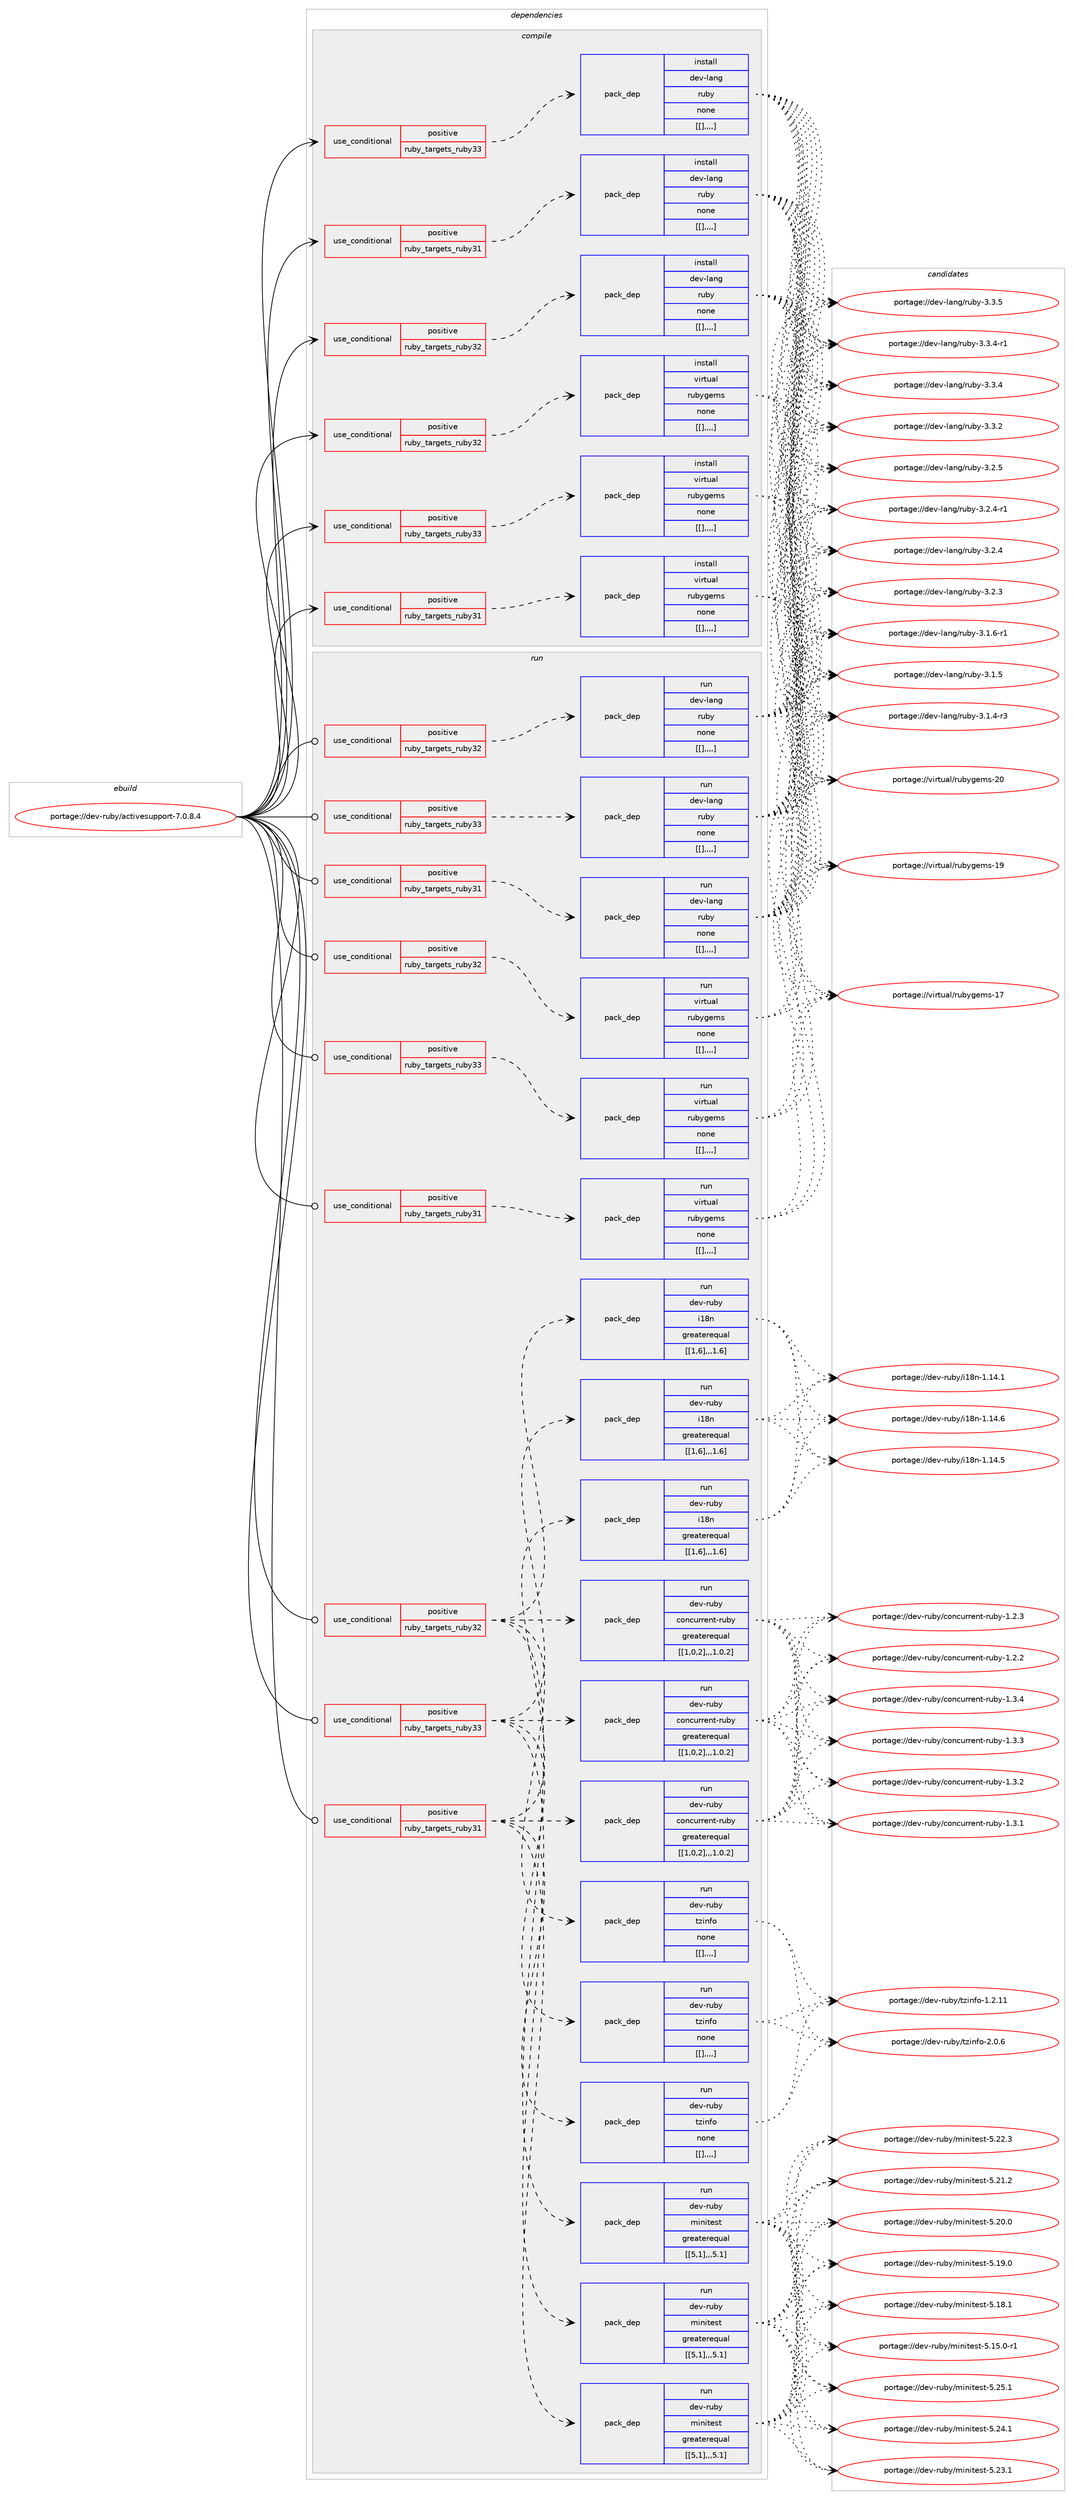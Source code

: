 digraph prolog {

# *************
# Graph options
# *************

newrank=true;
concentrate=true;
compound=true;
graph [rankdir=LR,fontname=Helvetica,fontsize=10,ranksep=1.5];#, ranksep=2.5, nodesep=0.2];
edge  [arrowhead=vee];
node  [fontname=Helvetica,fontsize=10];

# **********
# The ebuild
# **********

subgraph cluster_leftcol {
color=gray;
label=<<i>ebuild</i>>;
id [label="portage://dev-ruby/activesupport-7.0.8.4", color=red, width=4, href="../dev-ruby/activesupport-7.0.8.4.svg"];
}

# ****************
# The dependencies
# ****************

subgraph cluster_midcol {
color=gray;
label=<<i>dependencies</i>>;
subgraph cluster_compile {
fillcolor="#eeeeee";
style=filled;
label=<<i>compile</i>>;
subgraph cond47617 {
dependency184936 [label=<<TABLE BORDER="0" CELLBORDER="1" CELLSPACING="0" CELLPADDING="4"><TR><TD ROWSPAN="3" CELLPADDING="10">use_conditional</TD></TR><TR><TD>positive</TD></TR><TR><TD>ruby_targets_ruby31</TD></TR></TABLE>>, shape=none, color=red];
subgraph pack135950 {
dependency184937 [label=<<TABLE BORDER="0" CELLBORDER="1" CELLSPACING="0" CELLPADDING="4" WIDTH="220"><TR><TD ROWSPAN="6" CELLPADDING="30">pack_dep</TD></TR><TR><TD WIDTH="110">install</TD></TR><TR><TD>dev-lang</TD></TR><TR><TD>ruby</TD></TR><TR><TD>none</TD></TR><TR><TD>[[],,,,]</TD></TR></TABLE>>, shape=none, color=blue];
}
dependency184936:e -> dependency184937:w [weight=20,style="dashed",arrowhead="vee"];
}
id:e -> dependency184936:w [weight=20,style="solid",arrowhead="vee"];
subgraph cond47642 {
dependency184977 [label=<<TABLE BORDER="0" CELLBORDER="1" CELLSPACING="0" CELLPADDING="4"><TR><TD ROWSPAN="3" CELLPADDING="10">use_conditional</TD></TR><TR><TD>positive</TD></TR><TR><TD>ruby_targets_ruby31</TD></TR></TABLE>>, shape=none, color=red];
subgraph pack135992 {
dependency185016 [label=<<TABLE BORDER="0" CELLBORDER="1" CELLSPACING="0" CELLPADDING="4" WIDTH="220"><TR><TD ROWSPAN="6" CELLPADDING="30">pack_dep</TD></TR><TR><TD WIDTH="110">install</TD></TR><TR><TD>virtual</TD></TR><TR><TD>rubygems</TD></TR><TR><TD>none</TD></TR><TR><TD>[[],,,,]</TD></TR></TABLE>>, shape=none, color=blue];
}
dependency184977:e -> dependency185016:w [weight=20,style="dashed",arrowhead="vee"];
}
id:e -> dependency184977:w [weight=20,style="solid",arrowhead="vee"];
subgraph cond47683 {
dependency185068 [label=<<TABLE BORDER="0" CELLBORDER="1" CELLSPACING="0" CELLPADDING="4"><TR><TD ROWSPAN="3" CELLPADDING="10">use_conditional</TD></TR><TR><TD>positive</TD></TR><TR><TD>ruby_targets_ruby32</TD></TR></TABLE>>, shape=none, color=red];
subgraph pack136030 {
dependency185130 [label=<<TABLE BORDER="0" CELLBORDER="1" CELLSPACING="0" CELLPADDING="4" WIDTH="220"><TR><TD ROWSPAN="6" CELLPADDING="30">pack_dep</TD></TR><TR><TD WIDTH="110">install</TD></TR><TR><TD>dev-lang</TD></TR><TR><TD>ruby</TD></TR><TR><TD>none</TD></TR><TR><TD>[[],,,,]</TD></TR></TABLE>>, shape=none, color=blue];
}
dependency185068:e -> dependency185130:w [weight=20,style="dashed",arrowhead="vee"];
}
id:e -> dependency185068:w [weight=20,style="solid",arrowhead="vee"];
subgraph cond47728 {
dependency185175 [label=<<TABLE BORDER="0" CELLBORDER="1" CELLSPACING="0" CELLPADDING="4"><TR><TD ROWSPAN="3" CELLPADDING="10">use_conditional</TD></TR><TR><TD>positive</TD></TR><TR><TD>ruby_targets_ruby32</TD></TR></TABLE>>, shape=none, color=red];
subgraph pack136089 {
dependency185178 [label=<<TABLE BORDER="0" CELLBORDER="1" CELLSPACING="0" CELLPADDING="4" WIDTH="220"><TR><TD ROWSPAN="6" CELLPADDING="30">pack_dep</TD></TR><TR><TD WIDTH="110">install</TD></TR><TR><TD>virtual</TD></TR><TR><TD>rubygems</TD></TR><TR><TD>none</TD></TR><TR><TD>[[],,,,]</TD></TR></TABLE>>, shape=none, color=blue];
}
dependency185175:e -> dependency185178:w [weight=20,style="dashed",arrowhead="vee"];
}
id:e -> dependency185175:w [weight=20,style="solid",arrowhead="vee"];
subgraph cond47744 {
dependency185215 [label=<<TABLE BORDER="0" CELLBORDER="1" CELLSPACING="0" CELLPADDING="4"><TR><TD ROWSPAN="3" CELLPADDING="10">use_conditional</TD></TR><TR><TD>positive</TD></TR><TR><TD>ruby_targets_ruby33</TD></TR></TABLE>>, shape=none, color=red];
subgraph pack136126 {
dependency185257 [label=<<TABLE BORDER="0" CELLBORDER="1" CELLSPACING="0" CELLPADDING="4" WIDTH="220"><TR><TD ROWSPAN="6" CELLPADDING="30">pack_dep</TD></TR><TR><TD WIDTH="110">install</TD></TR><TR><TD>dev-lang</TD></TR><TR><TD>ruby</TD></TR><TR><TD>none</TD></TR><TR><TD>[[],,,,]</TD></TR></TABLE>>, shape=none, color=blue];
}
dependency185215:e -> dependency185257:w [weight=20,style="dashed",arrowhead="vee"];
}
id:e -> dependency185215:w [weight=20,style="solid",arrowhead="vee"];
subgraph cond47762 {
dependency185278 [label=<<TABLE BORDER="0" CELLBORDER="1" CELLSPACING="0" CELLPADDING="4"><TR><TD ROWSPAN="3" CELLPADDING="10">use_conditional</TD></TR><TR><TD>positive</TD></TR><TR><TD>ruby_targets_ruby33</TD></TR></TABLE>>, shape=none, color=red];
subgraph pack136181 {
dependency185358 [label=<<TABLE BORDER="0" CELLBORDER="1" CELLSPACING="0" CELLPADDING="4" WIDTH="220"><TR><TD ROWSPAN="6" CELLPADDING="30">pack_dep</TD></TR><TR><TD WIDTH="110">install</TD></TR><TR><TD>virtual</TD></TR><TR><TD>rubygems</TD></TR><TR><TD>none</TD></TR><TR><TD>[[],,,,]</TD></TR></TABLE>>, shape=none, color=blue];
}
dependency185278:e -> dependency185358:w [weight=20,style="dashed",arrowhead="vee"];
}
id:e -> dependency185278:w [weight=20,style="solid",arrowhead="vee"];
}
subgraph cluster_compileandrun {
fillcolor="#eeeeee";
style=filled;
label=<<i>compile and run</i>>;
}
subgraph cluster_run {
fillcolor="#eeeeee";
style=filled;
label=<<i>run</i>>;
subgraph cond47804 {
dependency185429 [label=<<TABLE BORDER="0" CELLBORDER="1" CELLSPACING="0" CELLPADDING="4"><TR><TD ROWSPAN="3" CELLPADDING="10">use_conditional</TD></TR><TR><TD>positive</TD></TR><TR><TD>ruby_targets_ruby31</TD></TR></TABLE>>, shape=none, color=red];
subgraph pack136280 {
dependency185543 [label=<<TABLE BORDER="0" CELLBORDER="1" CELLSPACING="0" CELLPADDING="4" WIDTH="220"><TR><TD ROWSPAN="6" CELLPADDING="30">pack_dep</TD></TR><TR><TD WIDTH="110">run</TD></TR><TR><TD>dev-lang</TD></TR><TR><TD>ruby</TD></TR><TR><TD>none</TD></TR><TR><TD>[[],,,,]</TD></TR></TABLE>>, shape=none, color=blue];
}
dependency185429:e -> dependency185543:w [weight=20,style="dashed",arrowhead="vee"];
}
id:e -> dependency185429:w [weight=20,style="solid",arrowhead="odot"];
subgraph cond47884 {
dependency185658 [label=<<TABLE BORDER="0" CELLBORDER="1" CELLSPACING="0" CELLPADDING="4"><TR><TD ROWSPAN="3" CELLPADDING="10">use_conditional</TD></TR><TR><TD>positive</TD></TR><TR><TD>ruby_targets_ruby31</TD></TR></TABLE>>, shape=none, color=red];
subgraph pack136387 {
dependency185664 [label=<<TABLE BORDER="0" CELLBORDER="1" CELLSPACING="0" CELLPADDING="4" WIDTH="220"><TR><TD ROWSPAN="6" CELLPADDING="30">pack_dep</TD></TR><TR><TD WIDTH="110">run</TD></TR><TR><TD>dev-ruby</TD></TR><TR><TD>concurrent-ruby</TD></TR><TR><TD>greaterequal</TD></TR><TR><TD>[[1,0,2],,,1.0.2]</TD></TR></TABLE>>, shape=none, color=blue];
}
dependency185658:e -> dependency185664:w [weight=20,style="dashed",arrowhead="vee"];
subgraph pack136407 {
dependency185715 [label=<<TABLE BORDER="0" CELLBORDER="1" CELLSPACING="0" CELLPADDING="4" WIDTH="220"><TR><TD ROWSPAN="6" CELLPADDING="30">pack_dep</TD></TR><TR><TD WIDTH="110">run</TD></TR><TR><TD>dev-ruby</TD></TR><TR><TD>i18n</TD></TR><TR><TD>greaterequal</TD></TR><TR><TD>[[1,6],,,1.6]</TD></TR></TABLE>>, shape=none, color=blue];
}
dependency185658:e -> dependency185715:w [weight=20,style="dashed",arrowhead="vee"];
subgraph pack136423 {
dependency185764 [label=<<TABLE BORDER="0" CELLBORDER="1" CELLSPACING="0" CELLPADDING="4" WIDTH="220"><TR><TD ROWSPAN="6" CELLPADDING="30">pack_dep</TD></TR><TR><TD WIDTH="110">run</TD></TR><TR><TD>dev-ruby</TD></TR><TR><TD>tzinfo</TD></TR><TR><TD>none</TD></TR><TR><TD>[[],,,,]</TD></TR></TABLE>>, shape=none, color=blue];
}
dependency185658:e -> dependency185764:w [weight=20,style="dashed",arrowhead="vee"];
subgraph pack136482 {
dependency185853 [label=<<TABLE BORDER="0" CELLBORDER="1" CELLSPACING="0" CELLPADDING="4" WIDTH="220"><TR><TD ROWSPAN="6" CELLPADDING="30">pack_dep</TD></TR><TR><TD WIDTH="110">run</TD></TR><TR><TD>dev-ruby</TD></TR><TR><TD>minitest</TD></TR><TR><TD>greaterequal</TD></TR><TR><TD>[[5,1],,,5.1]</TD></TR></TABLE>>, shape=none, color=blue];
}
dependency185658:e -> dependency185853:w [weight=20,style="dashed",arrowhead="vee"];
}
id:e -> dependency185658:w [weight=20,style="solid",arrowhead="odot"];
subgraph cond47986 {
dependency186012 [label=<<TABLE BORDER="0" CELLBORDER="1" CELLSPACING="0" CELLPADDING="4"><TR><TD ROWSPAN="3" CELLPADDING="10">use_conditional</TD></TR><TR><TD>positive</TD></TR><TR><TD>ruby_targets_ruby31</TD></TR></TABLE>>, shape=none, color=red];
subgraph pack136614 {
dependency186035 [label=<<TABLE BORDER="0" CELLBORDER="1" CELLSPACING="0" CELLPADDING="4" WIDTH="220"><TR><TD ROWSPAN="6" CELLPADDING="30">pack_dep</TD></TR><TR><TD WIDTH="110">run</TD></TR><TR><TD>virtual</TD></TR><TR><TD>rubygems</TD></TR><TR><TD>none</TD></TR><TR><TD>[[],,,,]</TD></TR></TABLE>>, shape=none, color=blue];
}
dependency186012:e -> dependency186035:w [weight=20,style="dashed",arrowhead="vee"];
}
id:e -> dependency186012:w [weight=20,style="solid",arrowhead="odot"];
subgraph cond48048 {
dependency186058 [label=<<TABLE BORDER="0" CELLBORDER="1" CELLSPACING="0" CELLPADDING="4"><TR><TD ROWSPAN="3" CELLPADDING="10">use_conditional</TD></TR><TR><TD>positive</TD></TR><TR><TD>ruby_targets_ruby32</TD></TR></TABLE>>, shape=none, color=red];
subgraph pack136640 {
dependency186098 [label=<<TABLE BORDER="0" CELLBORDER="1" CELLSPACING="0" CELLPADDING="4" WIDTH="220"><TR><TD ROWSPAN="6" CELLPADDING="30">pack_dep</TD></TR><TR><TD WIDTH="110">run</TD></TR><TR><TD>dev-lang</TD></TR><TR><TD>ruby</TD></TR><TR><TD>none</TD></TR><TR><TD>[[],,,,]</TD></TR></TABLE>>, shape=none, color=blue];
}
dependency186058:e -> dependency186098:w [weight=20,style="dashed",arrowhead="vee"];
}
id:e -> dependency186058:w [weight=20,style="solid",arrowhead="odot"];
subgraph cond48079 {
dependency186121 [label=<<TABLE BORDER="0" CELLBORDER="1" CELLSPACING="0" CELLPADDING="4"><TR><TD ROWSPAN="3" CELLPADDING="10">use_conditional</TD></TR><TR><TD>positive</TD></TR><TR><TD>ruby_targets_ruby32</TD></TR></TABLE>>, shape=none, color=red];
subgraph pack136681 {
dependency186126 [label=<<TABLE BORDER="0" CELLBORDER="1" CELLSPACING="0" CELLPADDING="4" WIDTH="220"><TR><TD ROWSPAN="6" CELLPADDING="30">pack_dep</TD></TR><TR><TD WIDTH="110">run</TD></TR><TR><TD>dev-ruby</TD></TR><TR><TD>concurrent-ruby</TD></TR><TR><TD>greaterequal</TD></TR><TR><TD>[[1,0,2],,,1.0.2]</TD></TR></TABLE>>, shape=none, color=blue];
}
dependency186121:e -> dependency186126:w [weight=20,style="dashed",arrowhead="vee"];
subgraph pack136685 {
dependency186151 [label=<<TABLE BORDER="0" CELLBORDER="1" CELLSPACING="0" CELLPADDING="4" WIDTH="220"><TR><TD ROWSPAN="6" CELLPADDING="30">pack_dep</TD></TR><TR><TD WIDTH="110">run</TD></TR><TR><TD>dev-ruby</TD></TR><TR><TD>i18n</TD></TR><TR><TD>greaterequal</TD></TR><TR><TD>[[1,6],,,1.6]</TD></TR></TABLE>>, shape=none, color=blue];
}
dependency186121:e -> dependency186151:w [weight=20,style="dashed",arrowhead="vee"];
subgraph pack136718 {
dependency186210 [label=<<TABLE BORDER="0" CELLBORDER="1" CELLSPACING="0" CELLPADDING="4" WIDTH="220"><TR><TD ROWSPAN="6" CELLPADDING="30">pack_dep</TD></TR><TR><TD WIDTH="110">run</TD></TR><TR><TD>dev-ruby</TD></TR><TR><TD>tzinfo</TD></TR><TR><TD>none</TD></TR><TR><TD>[[],,,,]</TD></TR></TABLE>>, shape=none, color=blue];
}
dependency186121:e -> dependency186210:w [weight=20,style="dashed",arrowhead="vee"];
subgraph pack136755 {
dependency186247 [label=<<TABLE BORDER="0" CELLBORDER="1" CELLSPACING="0" CELLPADDING="4" WIDTH="220"><TR><TD ROWSPAN="6" CELLPADDING="30">pack_dep</TD></TR><TR><TD WIDTH="110">run</TD></TR><TR><TD>dev-ruby</TD></TR><TR><TD>minitest</TD></TR><TR><TD>greaterequal</TD></TR><TR><TD>[[5,1],,,5.1]</TD></TR></TABLE>>, shape=none, color=blue];
}
dependency186121:e -> dependency186247:w [weight=20,style="dashed",arrowhead="vee"];
}
id:e -> dependency186121:w [weight=20,style="solid",arrowhead="odot"];
subgraph cond48134 {
dependency186324 [label=<<TABLE BORDER="0" CELLBORDER="1" CELLSPACING="0" CELLPADDING="4"><TR><TD ROWSPAN="3" CELLPADDING="10">use_conditional</TD></TR><TR><TD>positive</TD></TR><TR><TD>ruby_targets_ruby32</TD></TR></TABLE>>, shape=none, color=red];
subgraph pack136800 {
dependency186390 [label=<<TABLE BORDER="0" CELLBORDER="1" CELLSPACING="0" CELLPADDING="4" WIDTH="220"><TR><TD ROWSPAN="6" CELLPADDING="30">pack_dep</TD></TR><TR><TD WIDTH="110">run</TD></TR><TR><TD>virtual</TD></TR><TR><TD>rubygems</TD></TR><TR><TD>none</TD></TR><TR><TD>[[],,,,]</TD></TR></TABLE>>, shape=none, color=blue];
}
dependency186324:e -> dependency186390:w [weight=20,style="dashed",arrowhead="vee"];
}
id:e -> dependency186324:w [weight=20,style="solid",arrowhead="odot"];
subgraph cond48199 {
dependency186440 [label=<<TABLE BORDER="0" CELLBORDER="1" CELLSPACING="0" CELLPADDING="4"><TR><TD ROWSPAN="3" CELLPADDING="10">use_conditional</TD></TR><TR><TD>positive</TD></TR><TR><TD>ruby_targets_ruby33</TD></TR></TABLE>>, shape=none, color=red];
subgraph pack136886 {
dependency186456 [label=<<TABLE BORDER="0" CELLBORDER="1" CELLSPACING="0" CELLPADDING="4" WIDTH="220"><TR><TD ROWSPAN="6" CELLPADDING="30">pack_dep</TD></TR><TR><TD WIDTH="110">run</TD></TR><TR><TD>dev-lang</TD></TR><TR><TD>ruby</TD></TR><TR><TD>none</TD></TR><TR><TD>[[],,,,]</TD></TR></TABLE>>, shape=none, color=blue];
}
dependency186440:e -> dependency186456:w [weight=20,style="dashed",arrowhead="vee"];
}
id:e -> dependency186440:w [weight=20,style="solid",arrowhead="odot"];
subgraph cond48211 {
dependency186475 [label=<<TABLE BORDER="0" CELLBORDER="1" CELLSPACING="0" CELLPADDING="4"><TR><TD ROWSPAN="3" CELLPADDING="10">use_conditional</TD></TR><TR><TD>positive</TD></TR><TR><TD>ruby_targets_ruby33</TD></TR></TABLE>>, shape=none, color=red];
subgraph pack136899 {
dependency186484 [label=<<TABLE BORDER="0" CELLBORDER="1" CELLSPACING="0" CELLPADDING="4" WIDTH="220"><TR><TD ROWSPAN="6" CELLPADDING="30">pack_dep</TD></TR><TR><TD WIDTH="110">run</TD></TR><TR><TD>dev-ruby</TD></TR><TR><TD>concurrent-ruby</TD></TR><TR><TD>greaterequal</TD></TR><TR><TD>[[1,0,2],,,1.0.2]</TD></TR></TABLE>>, shape=none, color=blue];
}
dependency186475:e -> dependency186484:w [weight=20,style="dashed",arrowhead="vee"];
subgraph pack136960 {
dependency186607 [label=<<TABLE BORDER="0" CELLBORDER="1" CELLSPACING="0" CELLPADDING="4" WIDTH="220"><TR><TD ROWSPAN="6" CELLPADDING="30">pack_dep</TD></TR><TR><TD WIDTH="110">run</TD></TR><TR><TD>dev-ruby</TD></TR><TR><TD>i18n</TD></TR><TR><TD>greaterequal</TD></TR><TR><TD>[[1,6],,,1.6]</TD></TR></TABLE>>, shape=none, color=blue];
}
dependency186475:e -> dependency186607:w [weight=20,style="dashed",arrowhead="vee"];
subgraph pack136970 {
dependency186637 [label=<<TABLE BORDER="0" CELLBORDER="1" CELLSPACING="0" CELLPADDING="4" WIDTH="220"><TR><TD ROWSPAN="6" CELLPADDING="30">pack_dep</TD></TR><TR><TD WIDTH="110">run</TD></TR><TR><TD>dev-ruby</TD></TR><TR><TD>tzinfo</TD></TR><TR><TD>none</TD></TR><TR><TD>[[],,,,]</TD></TR></TABLE>>, shape=none, color=blue];
}
dependency186475:e -> dependency186637:w [weight=20,style="dashed",arrowhead="vee"];
subgraph pack137000 {
dependency186682 [label=<<TABLE BORDER="0" CELLBORDER="1" CELLSPACING="0" CELLPADDING="4" WIDTH="220"><TR><TD ROWSPAN="6" CELLPADDING="30">pack_dep</TD></TR><TR><TD WIDTH="110">run</TD></TR><TR><TD>dev-ruby</TD></TR><TR><TD>minitest</TD></TR><TR><TD>greaterequal</TD></TR><TR><TD>[[5,1],,,5.1]</TD></TR></TABLE>>, shape=none, color=blue];
}
dependency186475:e -> dependency186682:w [weight=20,style="dashed",arrowhead="vee"];
}
id:e -> dependency186475:w [weight=20,style="solid",arrowhead="odot"];
subgraph cond48301 {
dependency186698 [label=<<TABLE BORDER="0" CELLBORDER="1" CELLSPACING="0" CELLPADDING="4"><TR><TD ROWSPAN="3" CELLPADDING="10">use_conditional</TD></TR><TR><TD>positive</TD></TR><TR><TD>ruby_targets_ruby33</TD></TR></TABLE>>, shape=none, color=red];
subgraph pack137028 {
dependency186709 [label=<<TABLE BORDER="0" CELLBORDER="1" CELLSPACING="0" CELLPADDING="4" WIDTH="220"><TR><TD ROWSPAN="6" CELLPADDING="30">pack_dep</TD></TR><TR><TD WIDTH="110">run</TD></TR><TR><TD>virtual</TD></TR><TR><TD>rubygems</TD></TR><TR><TD>none</TD></TR><TR><TD>[[],,,,]</TD></TR></TABLE>>, shape=none, color=blue];
}
dependency186698:e -> dependency186709:w [weight=20,style="dashed",arrowhead="vee"];
}
id:e -> dependency186698:w [weight=20,style="solid",arrowhead="odot"];
}
}

# **************
# The candidates
# **************

subgraph cluster_choices {
rank=same;
color=gray;
label=<<i>candidates</i>>;

subgraph choice136365 {
color=black;
nodesep=1;
choice10010111845108971101034711411798121455146514653 [label="portage://dev-lang/ruby-3.3.5", color=red, width=4,href="../dev-lang/ruby-3.3.5.svg"];
choice100101118451089711010347114117981214551465146524511449 [label="portage://dev-lang/ruby-3.3.4-r1", color=red, width=4,href="../dev-lang/ruby-3.3.4-r1.svg"];
choice10010111845108971101034711411798121455146514652 [label="portage://dev-lang/ruby-3.3.4", color=red, width=4,href="../dev-lang/ruby-3.3.4.svg"];
choice10010111845108971101034711411798121455146514650 [label="portage://dev-lang/ruby-3.3.2", color=red, width=4,href="../dev-lang/ruby-3.3.2.svg"];
choice10010111845108971101034711411798121455146504653 [label="portage://dev-lang/ruby-3.2.5", color=red, width=4,href="../dev-lang/ruby-3.2.5.svg"];
choice100101118451089711010347114117981214551465046524511449 [label="portage://dev-lang/ruby-3.2.4-r1", color=red, width=4,href="../dev-lang/ruby-3.2.4-r1.svg"];
choice10010111845108971101034711411798121455146504652 [label="portage://dev-lang/ruby-3.2.4", color=red, width=4,href="../dev-lang/ruby-3.2.4.svg"];
choice10010111845108971101034711411798121455146504651 [label="portage://dev-lang/ruby-3.2.3", color=red, width=4,href="../dev-lang/ruby-3.2.3.svg"];
choice100101118451089711010347114117981214551464946544511449 [label="portage://dev-lang/ruby-3.1.6-r1", color=red, width=4,href="../dev-lang/ruby-3.1.6-r1.svg"];
choice10010111845108971101034711411798121455146494653 [label="portage://dev-lang/ruby-3.1.5", color=red, width=4,href="../dev-lang/ruby-3.1.5.svg"];
choice100101118451089711010347114117981214551464946524511451 [label="portage://dev-lang/ruby-3.1.4-r3", color=red, width=4,href="../dev-lang/ruby-3.1.4-r3.svg"];
dependency184937:e -> choice10010111845108971101034711411798121455146514653:w [style=dotted,weight="100"];
dependency184937:e -> choice100101118451089711010347114117981214551465146524511449:w [style=dotted,weight="100"];
dependency184937:e -> choice10010111845108971101034711411798121455146514652:w [style=dotted,weight="100"];
dependency184937:e -> choice10010111845108971101034711411798121455146514650:w [style=dotted,weight="100"];
dependency184937:e -> choice10010111845108971101034711411798121455146504653:w [style=dotted,weight="100"];
dependency184937:e -> choice100101118451089711010347114117981214551465046524511449:w [style=dotted,weight="100"];
dependency184937:e -> choice10010111845108971101034711411798121455146504652:w [style=dotted,weight="100"];
dependency184937:e -> choice10010111845108971101034711411798121455146504651:w [style=dotted,weight="100"];
dependency184937:e -> choice100101118451089711010347114117981214551464946544511449:w [style=dotted,weight="100"];
dependency184937:e -> choice10010111845108971101034711411798121455146494653:w [style=dotted,weight="100"];
dependency184937:e -> choice100101118451089711010347114117981214551464946524511451:w [style=dotted,weight="100"];
}
subgraph choice136376 {
color=black;
nodesep=1;
choice118105114116117971084711411798121103101109115455048 [label="portage://virtual/rubygems-20", color=red, width=4,href="../virtual/rubygems-20.svg"];
choice118105114116117971084711411798121103101109115454957 [label="portage://virtual/rubygems-19", color=red, width=4,href="../virtual/rubygems-19.svg"];
choice118105114116117971084711411798121103101109115454955 [label="portage://virtual/rubygems-17", color=red, width=4,href="../virtual/rubygems-17.svg"];
dependency185016:e -> choice118105114116117971084711411798121103101109115455048:w [style=dotted,weight="100"];
dependency185016:e -> choice118105114116117971084711411798121103101109115454957:w [style=dotted,weight="100"];
dependency185016:e -> choice118105114116117971084711411798121103101109115454955:w [style=dotted,weight="100"];
}
subgraph choice136382 {
color=black;
nodesep=1;
choice10010111845108971101034711411798121455146514653 [label="portage://dev-lang/ruby-3.3.5", color=red, width=4,href="../dev-lang/ruby-3.3.5.svg"];
choice100101118451089711010347114117981214551465146524511449 [label="portage://dev-lang/ruby-3.3.4-r1", color=red, width=4,href="../dev-lang/ruby-3.3.4-r1.svg"];
choice10010111845108971101034711411798121455146514652 [label="portage://dev-lang/ruby-3.3.4", color=red, width=4,href="../dev-lang/ruby-3.3.4.svg"];
choice10010111845108971101034711411798121455146514650 [label="portage://dev-lang/ruby-3.3.2", color=red, width=4,href="../dev-lang/ruby-3.3.2.svg"];
choice10010111845108971101034711411798121455146504653 [label="portage://dev-lang/ruby-3.2.5", color=red, width=4,href="../dev-lang/ruby-3.2.5.svg"];
choice100101118451089711010347114117981214551465046524511449 [label="portage://dev-lang/ruby-3.2.4-r1", color=red, width=4,href="../dev-lang/ruby-3.2.4-r1.svg"];
choice10010111845108971101034711411798121455146504652 [label="portage://dev-lang/ruby-3.2.4", color=red, width=4,href="../dev-lang/ruby-3.2.4.svg"];
choice10010111845108971101034711411798121455146504651 [label="portage://dev-lang/ruby-3.2.3", color=red, width=4,href="../dev-lang/ruby-3.2.3.svg"];
choice100101118451089711010347114117981214551464946544511449 [label="portage://dev-lang/ruby-3.1.6-r1", color=red, width=4,href="../dev-lang/ruby-3.1.6-r1.svg"];
choice10010111845108971101034711411798121455146494653 [label="portage://dev-lang/ruby-3.1.5", color=red, width=4,href="../dev-lang/ruby-3.1.5.svg"];
choice100101118451089711010347114117981214551464946524511451 [label="portage://dev-lang/ruby-3.1.4-r3", color=red, width=4,href="../dev-lang/ruby-3.1.4-r3.svg"];
dependency185130:e -> choice10010111845108971101034711411798121455146514653:w [style=dotted,weight="100"];
dependency185130:e -> choice100101118451089711010347114117981214551465146524511449:w [style=dotted,weight="100"];
dependency185130:e -> choice10010111845108971101034711411798121455146514652:w [style=dotted,weight="100"];
dependency185130:e -> choice10010111845108971101034711411798121455146514650:w [style=dotted,weight="100"];
dependency185130:e -> choice10010111845108971101034711411798121455146504653:w [style=dotted,weight="100"];
dependency185130:e -> choice100101118451089711010347114117981214551465046524511449:w [style=dotted,weight="100"];
dependency185130:e -> choice10010111845108971101034711411798121455146504652:w [style=dotted,weight="100"];
dependency185130:e -> choice10010111845108971101034711411798121455146504651:w [style=dotted,weight="100"];
dependency185130:e -> choice100101118451089711010347114117981214551464946544511449:w [style=dotted,weight="100"];
dependency185130:e -> choice10010111845108971101034711411798121455146494653:w [style=dotted,weight="100"];
dependency185130:e -> choice100101118451089711010347114117981214551464946524511451:w [style=dotted,weight="100"];
}
subgraph choice136404 {
color=black;
nodesep=1;
choice118105114116117971084711411798121103101109115455048 [label="portage://virtual/rubygems-20", color=red, width=4,href="../virtual/rubygems-20.svg"];
choice118105114116117971084711411798121103101109115454957 [label="portage://virtual/rubygems-19", color=red, width=4,href="../virtual/rubygems-19.svg"];
choice118105114116117971084711411798121103101109115454955 [label="portage://virtual/rubygems-17", color=red, width=4,href="../virtual/rubygems-17.svg"];
dependency185178:e -> choice118105114116117971084711411798121103101109115455048:w [style=dotted,weight="100"];
dependency185178:e -> choice118105114116117971084711411798121103101109115454957:w [style=dotted,weight="100"];
dependency185178:e -> choice118105114116117971084711411798121103101109115454955:w [style=dotted,weight="100"];
}
subgraph choice136422 {
color=black;
nodesep=1;
choice10010111845108971101034711411798121455146514653 [label="portage://dev-lang/ruby-3.3.5", color=red, width=4,href="../dev-lang/ruby-3.3.5.svg"];
choice100101118451089711010347114117981214551465146524511449 [label="portage://dev-lang/ruby-3.3.4-r1", color=red, width=4,href="../dev-lang/ruby-3.3.4-r1.svg"];
choice10010111845108971101034711411798121455146514652 [label="portage://dev-lang/ruby-3.3.4", color=red, width=4,href="../dev-lang/ruby-3.3.4.svg"];
choice10010111845108971101034711411798121455146514650 [label="portage://dev-lang/ruby-3.3.2", color=red, width=4,href="../dev-lang/ruby-3.3.2.svg"];
choice10010111845108971101034711411798121455146504653 [label="portage://dev-lang/ruby-3.2.5", color=red, width=4,href="../dev-lang/ruby-3.2.5.svg"];
choice100101118451089711010347114117981214551465046524511449 [label="portage://dev-lang/ruby-3.2.4-r1", color=red, width=4,href="../dev-lang/ruby-3.2.4-r1.svg"];
choice10010111845108971101034711411798121455146504652 [label="portage://dev-lang/ruby-3.2.4", color=red, width=4,href="../dev-lang/ruby-3.2.4.svg"];
choice10010111845108971101034711411798121455146504651 [label="portage://dev-lang/ruby-3.2.3", color=red, width=4,href="../dev-lang/ruby-3.2.3.svg"];
choice100101118451089711010347114117981214551464946544511449 [label="portage://dev-lang/ruby-3.1.6-r1", color=red, width=4,href="../dev-lang/ruby-3.1.6-r1.svg"];
choice10010111845108971101034711411798121455146494653 [label="portage://dev-lang/ruby-3.1.5", color=red, width=4,href="../dev-lang/ruby-3.1.5.svg"];
choice100101118451089711010347114117981214551464946524511451 [label="portage://dev-lang/ruby-3.1.4-r3", color=red, width=4,href="../dev-lang/ruby-3.1.4-r3.svg"];
dependency185257:e -> choice10010111845108971101034711411798121455146514653:w [style=dotted,weight="100"];
dependency185257:e -> choice100101118451089711010347114117981214551465146524511449:w [style=dotted,weight="100"];
dependency185257:e -> choice10010111845108971101034711411798121455146514652:w [style=dotted,weight="100"];
dependency185257:e -> choice10010111845108971101034711411798121455146514650:w [style=dotted,weight="100"];
dependency185257:e -> choice10010111845108971101034711411798121455146504653:w [style=dotted,weight="100"];
dependency185257:e -> choice100101118451089711010347114117981214551465046524511449:w [style=dotted,weight="100"];
dependency185257:e -> choice10010111845108971101034711411798121455146504652:w [style=dotted,weight="100"];
dependency185257:e -> choice10010111845108971101034711411798121455146504651:w [style=dotted,weight="100"];
dependency185257:e -> choice100101118451089711010347114117981214551464946544511449:w [style=dotted,weight="100"];
dependency185257:e -> choice10010111845108971101034711411798121455146494653:w [style=dotted,weight="100"];
dependency185257:e -> choice100101118451089711010347114117981214551464946524511451:w [style=dotted,weight="100"];
}
subgraph choice136441 {
color=black;
nodesep=1;
choice118105114116117971084711411798121103101109115455048 [label="portage://virtual/rubygems-20", color=red, width=4,href="../virtual/rubygems-20.svg"];
choice118105114116117971084711411798121103101109115454957 [label="portage://virtual/rubygems-19", color=red, width=4,href="../virtual/rubygems-19.svg"];
choice118105114116117971084711411798121103101109115454955 [label="portage://virtual/rubygems-17", color=red, width=4,href="../virtual/rubygems-17.svg"];
dependency185358:e -> choice118105114116117971084711411798121103101109115455048:w [style=dotted,weight="100"];
dependency185358:e -> choice118105114116117971084711411798121103101109115454957:w [style=dotted,weight="100"];
dependency185358:e -> choice118105114116117971084711411798121103101109115454955:w [style=dotted,weight="100"];
}
subgraph choice136444 {
color=black;
nodesep=1;
choice10010111845108971101034711411798121455146514653 [label="portage://dev-lang/ruby-3.3.5", color=red, width=4,href="../dev-lang/ruby-3.3.5.svg"];
choice100101118451089711010347114117981214551465146524511449 [label="portage://dev-lang/ruby-3.3.4-r1", color=red, width=4,href="../dev-lang/ruby-3.3.4-r1.svg"];
choice10010111845108971101034711411798121455146514652 [label="portage://dev-lang/ruby-3.3.4", color=red, width=4,href="../dev-lang/ruby-3.3.4.svg"];
choice10010111845108971101034711411798121455146514650 [label="portage://dev-lang/ruby-3.3.2", color=red, width=4,href="../dev-lang/ruby-3.3.2.svg"];
choice10010111845108971101034711411798121455146504653 [label="portage://dev-lang/ruby-3.2.5", color=red, width=4,href="../dev-lang/ruby-3.2.5.svg"];
choice100101118451089711010347114117981214551465046524511449 [label="portage://dev-lang/ruby-3.2.4-r1", color=red, width=4,href="../dev-lang/ruby-3.2.4-r1.svg"];
choice10010111845108971101034711411798121455146504652 [label="portage://dev-lang/ruby-3.2.4", color=red, width=4,href="../dev-lang/ruby-3.2.4.svg"];
choice10010111845108971101034711411798121455146504651 [label="portage://dev-lang/ruby-3.2.3", color=red, width=4,href="../dev-lang/ruby-3.2.3.svg"];
choice100101118451089711010347114117981214551464946544511449 [label="portage://dev-lang/ruby-3.1.6-r1", color=red, width=4,href="../dev-lang/ruby-3.1.6-r1.svg"];
choice10010111845108971101034711411798121455146494653 [label="portage://dev-lang/ruby-3.1.5", color=red, width=4,href="../dev-lang/ruby-3.1.5.svg"];
choice100101118451089711010347114117981214551464946524511451 [label="portage://dev-lang/ruby-3.1.4-r3", color=red, width=4,href="../dev-lang/ruby-3.1.4-r3.svg"];
dependency185543:e -> choice10010111845108971101034711411798121455146514653:w [style=dotted,weight="100"];
dependency185543:e -> choice100101118451089711010347114117981214551465146524511449:w [style=dotted,weight="100"];
dependency185543:e -> choice10010111845108971101034711411798121455146514652:w [style=dotted,weight="100"];
dependency185543:e -> choice10010111845108971101034711411798121455146514650:w [style=dotted,weight="100"];
dependency185543:e -> choice10010111845108971101034711411798121455146504653:w [style=dotted,weight="100"];
dependency185543:e -> choice100101118451089711010347114117981214551465046524511449:w [style=dotted,weight="100"];
dependency185543:e -> choice10010111845108971101034711411798121455146504652:w [style=dotted,weight="100"];
dependency185543:e -> choice10010111845108971101034711411798121455146504651:w [style=dotted,weight="100"];
dependency185543:e -> choice100101118451089711010347114117981214551464946544511449:w [style=dotted,weight="100"];
dependency185543:e -> choice10010111845108971101034711411798121455146494653:w [style=dotted,weight="100"];
dependency185543:e -> choice100101118451089711010347114117981214551464946524511451:w [style=dotted,weight="100"];
}
subgraph choice136451 {
color=black;
nodesep=1;
choice10010111845114117981214799111110991171141141011101164511411798121454946514652 [label="portage://dev-ruby/concurrent-ruby-1.3.4", color=red, width=4,href="../dev-ruby/concurrent-ruby-1.3.4.svg"];
choice10010111845114117981214799111110991171141141011101164511411798121454946514651 [label="portage://dev-ruby/concurrent-ruby-1.3.3", color=red, width=4,href="../dev-ruby/concurrent-ruby-1.3.3.svg"];
choice10010111845114117981214799111110991171141141011101164511411798121454946514650 [label="portage://dev-ruby/concurrent-ruby-1.3.2", color=red, width=4,href="../dev-ruby/concurrent-ruby-1.3.2.svg"];
choice10010111845114117981214799111110991171141141011101164511411798121454946514649 [label="portage://dev-ruby/concurrent-ruby-1.3.1", color=red, width=4,href="../dev-ruby/concurrent-ruby-1.3.1.svg"];
choice10010111845114117981214799111110991171141141011101164511411798121454946504651 [label="portage://dev-ruby/concurrent-ruby-1.2.3", color=red, width=4,href="../dev-ruby/concurrent-ruby-1.2.3.svg"];
choice10010111845114117981214799111110991171141141011101164511411798121454946504650 [label="portage://dev-ruby/concurrent-ruby-1.2.2", color=red, width=4,href="../dev-ruby/concurrent-ruby-1.2.2.svg"];
dependency185664:e -> choice10010111845114117981214799111110991171141141011101164511411798121454946514652:w [style=dotted,weight="100"];
dependency185664:e -> choice10010111845114117981214799111110991171141141011101164511411798121454946514651:w [style=dotted,weight="100"];
dependency185664:e -> choice10010111845114117981214799111110991171141141011101164511411798121454946514650:w [style=dotted,weight="100"];
dependency185664:e -> choice10010111845114117981214799111110991171141141011101164511411798121454946514649:w [style=dotted,weight="100"];
dependency185664:e -> choice10010111845114117981214799111110991171141141011101164511411798121454946504651:w [style=dotted,weight="100"];
dependency185664:e -> choice10010111845114117981214799111110991171141141011101164511411798121454946504650:w [style=dotted,weight="100"];
}
subgraph choice136457 {
color=black;
nodesep=1;
choice100101118451141179812147105495611045494649524654 [label="portage://dev-ruby/i18n-1.14.6", color=red, width=4,href="../dev-ruby/i18n-1.14.6.svg"];
choice100101118451141179812147105495611045494649524653 [label="portage://dev-ruby/i18n-1.14.5", color=red, width=4,href="../dev-ruby/i18n-1.14.5.svg"];
choice100101118451141179812147105495611045494649524649 [label="portage://dev-ruby/i18n-1.14.1", color=red, width=4,href="../dev-ruby/i18n-1.14.1.svg"];
dependency185715:e -> choice100101118451141179812147105495611045494649524654:w [style=dotted,weight="100"];
dependency185715:e -> choice100101118451141179812147105495611045494649524653:w [style=dotted,weight="100"];
dependency185715:e -> choice100101118451141179812147105495611045494649524649:w [style=dotted,weight="100"];
}
subgraph choice136501 {
color=black;
nodesep=1;
choice100101118451141179812147116122105110102111455046484654 [label="portage://dev-ruby/tzinfo-2.0.6", color=red, width=4,href="../dev-ruby/tzinfo-2.0.6.svg"];
choice10010111845114117981214711612210511010211145494650464949 [label="portage://dev-ruby/tzinfo-1.2.11", color=red, width=4,href="../dev-ruby/tzinfo-1.2.11.svg"];
dependency185764:e -> choice100101118451141179812147116122105110102111455046484654:w [style=dotted,weight="100"];
dependency185764:e -> choice10010111845114117981214711612210511010211145494650464949:w [style=dotted,weight="100"];
}
subgraph choice136503 {
color=black;
nodesep=1;
choice10010111845114117981214710910511010511610111511645534650534649 [label="portage://dev-ruby/minitest-5.25.1", color=red, width=4,href="../dev-ruby/minitest-5.25.1.svg"];
choice10010111845114117981214710910511010511610111511645534650524649 [label="portage://dev-ruby/minitest-5.24.1", color=red, width=4,href="../dev-ruby/minitest-5.24.1.svg"];
choice10010111845114117981214710910511010511610111511645534650514649 [label="portage://dev-ruby/minitest-5.23.1", color=red, width=4,href="../dev-ruby/minitest-5.23.1.svg"];
choice10010111845114117981214710910511010511610111511645534650504651 [label="portage://dev-ruby/minitest-5.22.3", color=red, width=4,href="../dev-ruby/minitest-5.22.3.svg"];
choice10010111845114117981214710910511010511610111511645534650494650 [label="portage://dev-ruby/minitest-5.21.2", color=red, width=4,href="../dev-ruby/minitest-5.21.2.svg"];
choice10010111845114117981214710910511010511610111511645534650484648 [label="portage://dev-ruby/minitest-5.20.0", color=red, width=4,href="../dev-ruby/minitest-5.20.0.svg"];
choice10010111845114117981214710910511010511610111511645534649574648 [label="portage://dev-ruby/minitest-5.19.0", color=red, width=4,href="../dev-ruby/minitest-5.19.0.svg"];
choice10010111845114117981214710910511010511610111511645534649564649 [label="portage://dev-ruby/minitest-5.18.1", color=red, width=4,href="../dev-ruby/minitest-5.18.1.svg"];
choice100101118451141179812147109105110105116101115116455346495346484511449 [label="portage://dev-ruby/minitest-5.15.0-r1", color=red, width=4,href="../dev-ruby/minitest-5.15.0-r1.svg"];
dependency185853:e -> choice10010111845114117981214710910511010511610111511645534650534649:w [style=dotted,weight="100"];
dependency185853:e -> choice10010111845114117981214710910511010511610111511645534650524649:w [style=dotted,weight="100"];
dependency185853:e -> choice10010111845114117981214710910511010511610111511645534650514649:w [style=dotted,weight="100"];
dependency185853:e -> choice10010111845114117981214710910511010511610111511645534650504651:w [style=dotted,weight="100"];
dependency185853:e -> choice10010111845114117981214710910511010511610111511645534650494650:w [style=dotted,weight="100"];
dependency185853:e -> choice10010111845114117981214710910511010511610111511645534650484648:w [style=dotted,weight="100"];
dependency185853:e -> choice10010111845114117981214710910511010511610111511645534649574648:w [style=dotted,weight="100"];
dependency185853:e -> choice10010111845114117981214710910511010511610111511645534649564649:w [style=dotted,weight="100"];
dependency185853:e -> choice100101118451141179812147109105110105116101115116455346495346484511449:w [style=dotted,weight="100"];
}
subgraph choice136509 {
color=black;
nodesep=1;
choice118105114116117971084711411798121103101109115455048 [label="portage://virtual/rubygems-20", color=red, width=4,href="../virtual/rubygems-20.svg"];
choice118105114116117971084711411798121103101109115454957 [label="portage://virtual/rubygems-19", color=red, width=4,href="../virtual/rubygems-19.svg"];
choice118105114116117971084711411798121103101109115454955 [label="portage://virtual/rubygems-17", color=red, width=4,href="../virtual/rubygems-17.svg"];
dependency186035:e -> choice118105114116117971084711411798121103101109115455048:w [style=dotted,weight="100"];
dependency186035:e -> choice118105114116117971084711411798121103101109115454957:w [style=dotted,weight="100"];
dependency186035:e -> choice118105114116117971084711411798121103101109115454955:w [style=dotted,weight="100"];
}
subgraph choice136511 {
color=black;
nodesep=1;
choice10010111845108971101034711411798121455146514653 [label="portage://dev-lang/ruby-3.3.5", color=red, width=4,href="../dev-lang/ruby-3.3.5.svg"];
choice100101118451089711010347114117981214551465146524511449 [label="portage://dev-lang/ruby-3.3.4-r1", color=red, width=4,href="../dev-lang/ruby-3.3.4-r1.svg"];
choice10010111845108971101034711411798121455146514652 [label="portage://dev-lang/ruby-3.3.4", color=red, width=4,href="../dev-lang/ruby-3.3.4.svg"];
choice10010111845108971101034711411798121455146514650 [label="portage://dev-lang/ruby-3.3.2", color=red, width=4,href="../dev-lang/ruby-3.3.2.svg"];
choice10010111845108971101034711411798121455146504653 [label="portage://dev-lang/ruby-3.2.5", color=red, width=4,href="../dev-lang/ruby-3.2.5.svg"];
choice100101118451089711010347114117981214551465046524511449 [label="portage://dev-lang/ruby-3.2.4-r1", color=red, width=4,href="../dev-lang/ruby-3.2.4-r1.svg"];
choice10010111845108971101034711411798121455146504652 [label="portage://dev-lang/ruby-3.2.4", color=red, width=4,href="../dev-lang/ruby-3.2.4.svg"];
choice10010111845108971101034711411798121455146504651 [label="portage://dev-lang/ruby-3.2.3", color=red, width=4,href="../dev-lang/ruby-3.2.3.svg"];
choice100101118451089711010347114117981214551464946544511449 [label="portage://dev-lang/ruby-3.1.6-r1", color=red, width=4,href="../dev-lang/ruby-3.1.6-r1.svg"];
choice10010111845108971101034711411798121455146494653 [label="portage://dev-lang/ruby-3.1.5", color=red, width=4,href="../dev-lang/ruby-3.1.5.svg"];
choice100101118451089711010347114117981214551464946524511451 [label="portage://dev-lang/ruby-3.1.4-r3", color=red, width=4,href="../dev-lang/ruby-3.1.4-r3.svg"];
dependency186098:e -> choice10010111845108971101034711411798121455146514653:w [style=dotted,weight="100"];
dependency186098:e -> choice100101118451089711010347114117981214551465146524511449:w [style=dotted,weight="100"];
dependency186098:e -> choice10010111845108971101034711411798121455146514652:w [style=dotted,weight="100"];
dependency186098:e -> choice10010111845108971101034711411798121455146514650:w [style=dotted,weight="100"];
dependency186098:e -> choice10010111845108971101034711411798121455146504653:w [style=dotted,weight="100"];
dependency186098:e -> choice100101118451089711010347114117981214551465046524511449:w [style=dotted,weight="100"];
dependency186098:e -> choice10010111845108971101034711411798121455146504652:w [style=dotted,weight="100"];
dependency186098:e -> choice10010111845108971101034711411798121455146504651:w [style=dotted,weight="100"];
dependency186098:e -> choice100101118451089711010347114117981214551464946544511449:w [style=dotted,weight="100"];
dependency186098:e -> choice10010111845108971101034711411798121455146494653:w [style=dotted,weight="100"];
dependency186098:e -> choice100101118451089711010347114117981214551464946524511451:w [style=dotted,weight="100"];
}
subgraph choice136520 {
color=black;
nodesep=1;
choice10010111845114117981214799111110991171141141011101164511411798121454946514652 [label="portage://dev-ruby/concurrent-ruby-1.3.4", color=red, width=4,href="../dev-ruby/concurrent-ruby-1.3.4.svg"];
choice10010111845114117981214799111110991171141141011101164511411798121454946514651 [label="portage://dev-ruby/concurrent-ruby-1.3.3", color=red, width=4,href="../dev-ruby/concurrent-ruby-1.3.3.svg"];
choice10010111845114117981214799111110991171141141011101164511411798121454946514650 [label="portage://dev-ruby/concurrent-ruby-1.3.2", color=red, width=4,href="../dev-ruby/concurrent-ruby-1.3.2.svg"];
choice10010111845114117981214799111110991171141141011101164511411798121454946514649 [label="portage://dev-ruby/concurrent-ruby-1.3.1", color=red, width=4,href="../dev-ruby/concurrent-ruby-1.3.1.svg"];
choice10010111845114117981214799111110991171141141011101164511411798121454946504651 [label="portage://dev-ruby/concurrent-ruby-1.2.3", color=red, width=4,href="../dev-ruby/concurrent-ruby-1.2.3.svg"];
choice10010111845114117981214799111110991171141141011101164511411798121454946504650 [label="portage://dev-ruby/concurrent-ruby-1.2.2", color=red, width=4,href="../dev-ruby/concurrent-ruby-1.2.2.svg"];
dependency186126:e -> choice10010111845114117981214799111110991171141141011101164511411798121454946514652:w [style=dotted,weight="100"];
dependency186126:e -> choice10010111845114117981214799111110991171141141011101164511411798121454946514651:w [style=dotted,weight="100"];
dependency186126:e -> choice10010111845114117981214799111110991171141141011101164511411798121454946514650:w [style=dotted,weight="100"];
dependency186126:e -> choice10010111845114117981214799111110991171141141011101164511411798121454946514649:w [style=dotted,weight="100"];
dependency186126:e -> choice10010111845114117981214799111110991171141141011101164511411798121454946504651:w [style=dotted,weight="100"];
dependency186126:e -> choice10010111845114117981214799111110991171141141011101164511411798121454946504650:w [style=dotted,weight="100"];
}
subgraph choice136525 {
color=black;
nodesep=1;
choice100101118451141179812147105495611045494649524654 [label="portage://dev-ruby/i18n-1.14.6", color=red, width=4,href="../dev-ruby/i18n-1.14.6.svg"];
choice100101118451141179812147105495611045494649524653 [label="portage://dev-ruby/i18n-1.14.5", color=red, width=4,href="../dev-ruby/i18n-1.14.5.svg"];
choice100101118451141179812147105495611045494649524649 [label="portage://dev-ruby/i18n-1.14.1", color=red, width=4,href="../dev-ruby/i18n-1.14.1.svg"];
dependency186151:e -> choice100101118451141179812147105495611045494649524654:w [style=dotted,weight="100"];
dependency186151:e -> choice100101118451141179812147105495611045494649524653:w [style=dotted,weight="100"];
dependency186151:e -> choice100101118451141179812147105495611045494649524649:w [style=dotted,weight="100"];
}
subgraph choice136532 {
color=black;
nodesep=1;
choice100101118451141179812147116122105110102111455046484654 [label="portage://dev-ruby/tzinfo-2.0.6", color=red, width=4,href="../dev-ruby/tzinfo-2.0.6.svg"];
choice10010111845114117981214711612210511010211145494650464949 [label="portage://dev-ruby/tzinfo-1.2.11", color=red, width=4,href="../dev-ruby/tzinfo-1.2.11.svg"];
dependency186210:e -> choice100101118451141179812147116122105110102111455046484654:w [style=dotted,weight="100"];
dependency186210:e -> choice10010111845114117981214711612210511010211145494650464949:w [style=dotted,weight="100"];
}
subgraph choice136537 {
color=black;
nodesep=1;
choice10010111845114117981214710910511010511610111511645534650534649 [label="portage://dev-ruby/minitest-5.25.1", color=red, width=4,href="../dev-ruby/minitest-5.25.1.svg"];
choice10010111845114117981214710910511010511610111511645534650524649 [label="portage://dev-ruby/minitest-5.24.1", color=red, width=4,href="../dev-ruby/minitest-5.24.1.svg"];
choice10010111845114117981214710910511010511610111511645534650514649 [label="portage://dev-ruby/minitest-5.23.1", color=red, width=4,href="../dev-ruby/minitest-5.23.1.svg"];
choice10010111845114117981214710910511010511610111511645534650504651 [label="portage://dev-ruby/minitest-5.22.3", color=red, width=4,href="../dev-ruby/minitest-5.22.3.svg"];
choice10010111845114117981214710910511010511610111511645534650494650 [label="portage://dev-ruby/minitest-5.21.2", color=red, width=4,href="../dev-ruby/minitest-5.21.2.svg"];
choice10010111845114117981214710910511010511610111511645534650484648 [label="portage://dev-ruby/minitest-5.20.0", color=red, width=4,href="../dev-ruby/minitest-5.20.0.svg"];
choice10010111845114117981214710910511010511610111511645534649574648 [label="portage://dev-ruby/minitest-5.19.0", color=red, width=4,href="../dev-ruby/minitest-5.19.0.svg"];
choice10010111845114117981214710910511010511610111511645534649564649 [label="portage://dev-ruby/minitest-5.18.1", color=red, width=4,href="../dev-ruby/minitest-5.18.1.svg"];
choice100101118451141179812147109105110105116101115116455346495346484511449 [label="portage://dev-ruby/minitest-5.15.0-r1", color=red, width=4,href="../dev-ruby/minitest-5.15.0-r1.svg"];
dependency186247:e -> choice10010111845114117981214710910511010511610111511645534650534649:w [style=dotted,weight="100"];
dependency186247:e -> choice10010111845114117981214710910511010511610111511645534650524649:w [style=dotted,weight="100"];
dependency186247:e -> choice10010111845114117981214710910511010511610111511645534650514649:w [style=dotted,weight="100"];
dependency186247:e -> choice10010111845114117981214710910511010511610111511645534650504651:w [style=dotted,weight="100"];
dependency186247:e -> choice10010111845114117981214710910511010511610111511645534650494650:w [style=dotted,weight="100"];
dependency186247:e -> choice10010111845114117981214710910511010511610111511645534650484648:w [style=dotted,weight="100"];
dependency186247:e -> choice10010111845114117981214710910511010511610111511645534649574648:w [style=dotted,weight="100"];
dependency186247:e -> choice10010111845114117981214710910511010511610111511645534649564649:w [style=dotted,weight="100"];
dependency186247:e -> choice100101118451141179812147109105110105116101115116455346495346484511449:w [style=dotted,weight="100"];
}
subgraph choice136552 {
color=black;
nodesep=1;
choice118105114116117971084711411798121103101109115455048 [label="portage://virtual/rubygems-20", color=red, width=4,href="../virtual/rubygems-20.svg"];
choice118105114116117971084711411798121103101109115454957 [label="portage://virtual/rubygems-19", color=red, width=4,href="../virtual/rubygems-19.svg"];
choice118105114116117971084711411798121103101109115454955 [label="portage://virtual/rubygems-17", color=red, width=4,href="../virtual/rubygems-17.svg"];
dependency186390:e -> choice118105114116117971084711411798121103101109115455048:w [style=dotted,weight="100"];
dependency186390:e -> choice118105114116117971084711411798121103101109115454957:w [style=dotted,weight="100"];
dependency186390:e -> choice118105114116117971084711411798121103101109115454955:w [style=dotted,weight="100"];
}
subgraph choice136560 {
color=black;
nodesep=1;
choice10010111845108971101034711411798121455146514653 [label="portage://dev-lang/ruby-3.3.5", color=red, width=4,href="../dev-lang/ruby-3.3.5.svg"];
choice100101118451089711010347114117981214551465146524511449 [label="portage://dev-lang/ruby-3.3.4-r1", color=red, width=4,href="../dev-lang/ruby-3.3.4-r1.svg"];
choice10010111845108971101034711411798121455146514652 [label="portage://dev-lang/ruby-3.3.4", color=red, width=4,href="../dev-lang/ruby-3.3.4.svg"];
choice10010111845108971101034711411798121455146514650 [label="portage://dev-lang/ruby-3.3.2", color=red, width=4,href="../dev-lang/ruby-3.3.2.svg"];
choice10010111845108971101034711411798121455146504653 [label="portage://dev-lang/ruby-3.2.5", color=red, width=4,href="../dev-lang/ruby-3.2.5.svg"];
choice100101118451089711010347114117981214551465046524511449 [label="portage://dev-lang/ruby-3.2.4-r1", color=red, width=4,href="../dev-lang/ruby-3.2.4-r1.svg"];
choice10010111845108971101034711411798121455146504652 [label="portage://dev-lang/ruby-3.2.4", color=red, width=4,href="../dev-lang/ruby-3.2.4.svg"];
choice10010111845108971101034711411798121455146504651 [label="portage://dev-lang/ruby-3.2.3", color=red, width=4,href="../dev-lang/ruby-3.2.3.svg"];
choice100101118451089711010347114117981214551464946544511449 [label="portage://dev-lang/ruby-3.1.6-r1", color=red, width=4,href="../dev-lang/ruby-3.1.6-r1.svg"];
choice10010111845108971101034711411798121455146494653 [label="portage://dev-lang/ruby-3.1.5", color=red, width=4,href="../dev-lang/ruby-3.1.5.svg"];
choice100101118451089711010347114117981214551464946524511451 [label="portage://dev-lang/ruby-3.1.4-r3", color=red, width=4,href="../dev-lang/ruby-3.1.4-r3.svg"];
dependency186456:e -> choice10010111845108971101034711411798121455146514653:w [style=dotted,weight="100"];
dependency186456:e -> choice100101118451089711010347114117981214551465146524511449:w [style=dotted,weight="100"];
dependency186456:e -> choice10010111845108971101034711411798121455146514652:w [style=dotted,weight="100"];
dependency186456:e -> choice10010111845108971101034711411798121455146514650:w [style=dotted,weight="100"];
dependency186456:e -> choice10010111845108971101034711411798121455146504653:w [style=dotted,weight="100"];
dependency186456:e -> choice100101118451089711010347114117981214551465046524511449:w [style=dotted,weight="100"];
dependency186456:e -> choice10010111845108971101034711411798121455146504652:w [style=dotted,weight="100"];
dependency186456:e -> choice10010111845108971101034711411798121455146504651:w [style=dotted,weight="100"];
dependency186456:e -> choice100101118451089711010347114117981214551464946544511449:w [style=dotted,weight="100"];
dependency186456:e -> choice10010111845108971101034711411798121455146494653:w [style=dotted,weight="100"];
dependency186456:e -> choice100101118451089711010347114117981214551464946524511451:w [style=dotted,weight="100"];
}
subgraph choice136570 {
color=black;
nodesep=1;
choice10010111845114117981214799111110991171141141011101164511411798121454946514652 [label="portage://dev-ruby/concurrent-ruby-1.3.4", color=red, width=4,href="../dev-ruby/concurrent-ruby-1.3.4.svg"];
choice10010111845114117981214799111110991171141141011101164511411798121454946514651 [label="portage://dev-ruby/concurrent-ruby-1.3.3", color=red, width=4,href="../dev-ruby/concurrent-ruby-1.3.3.svg"];
choice10010111845114117981214799111110991171141141011101164511411798121454946514650 [label="portage://dev-ruby/concurrent-ruby-1.3.2", color=red, width=4,href="../dev-ruby/concurrent-ruby-1.3.2.svg"];
choice10010111845114117981214799111110991171141141011101164511411798121454946514649 [label="portage://dev-ruby/concurrent-ruby-1.3.1", color=red, width=4,href="../dev-ruby/concurrent-ruby-1.3.1.svg"];
choice10010111845114117981214799111110991171141141011101164511411798121454946504651 [label="portage://dev-ruby/concurrent-ruby-1.2.3", color=red, width=4,href="../dev-ruby/concurrent-ruby-1.2.3.svg"];
choice10010111845114117981214799111110991171141141011101164511411798121454946504650 [label="portage://dev-ruby/concurrent-ruby-1.2.2", color=red, width=4,href="../dev-ruby/concurrent-ruby-1.2.2.svg"];
dependency186484:e -> choice10010111845114117981214799111110991171141141011101164511411798121454946514652:w [style=dotted,weight="100"];
dependency186484:e -> choice10010111845114117981214799111110991171141141011101164511411798121454946514651:w [style=dotted,weight="100"];
dependency186484:e -> choice10010111845114117981214799111110991171141141011101164511411798121454946514650:w [style=dotted,weight="100"];
dependency186484:e -> choice10010111845114117981214799111110991171141141011101164511411798121454946514649:w [style=dotted,weight="100"];
dependency186484:e -> choice10010111845114117981214799111110991171141141011101164511411798121454946504651:w [style=dotted,weight="100"];
dependency186484:e -> choice10010111845114117981214799111110991171141141011101164511411798121454946504650:w [style=dotted,weight="100"];
}
subgraph choice136609 {
color=black;
nodesep=1;
choice100101118451141179812147105495611045494649524654 [label="portage://dev-ruby/i18n-1.14.6", color=red, width=4,href="../dev-ruby/i18n-1.14.6.svg"];
choice100101118451141179812147105495611045494649524653 [label="portage://dev-ruby/i18n-1.14.5", color=red, width=4,href="../dev-ruby/i18n-1.14.5.svg"];
choice100101118451141179812147105495611045494649524649 [label="portage://dev-ruby/i18n-1.14.1", color=red, width=4,href="../dev-ruby/i18n-1.14.1.svg"];
dependency186607:e -> choice100101118451141179812147105495611045494649524654:w [style=dotted,weight="100"];
dependency186607:e -> choice100101118451141179812147105495611045494649524653:w [style=dotted,weight="100"];
dependency186607:e -> choice100101118451141179812147105495611045494649524649:w [style=dotted,weight="100"];
}
subgraph choice136630 {
color=black;
nodesep=1;
choice100101118451141179812147116122105110102111455046484654 [label="portage://dev-ruby/tzinfo-2.0.6", color=red, width=4,href="../dev-ruby/tzinfo-2.0.6.svg"];
choice10010111845114117981214711612210511010211145494650464949 [label="portage://dev-ruby/tzinfo-1.2.11", color=red, width=4,href="../dev-ruby/tzinfo-1.2.11.svg"];
dependency186637:e -> choice100101118451141179812147116122105110102111455046484654:w [style=dotted,weight="100"];
dependency186637:e -> choice10010111845114117981214711612210511010211145494650464949:w [style=dotted,weight="100"];
}
subgraph choice136667 {
color=black;
nodesep=1;
choice10010111845114117981214710910511010511610111511645534650534649 [label="portage://dev-ruby/minitest-5.25.1", color=red, width=4,href="../dev-ruby/minitest-5.25.1.svg"];
choice10010111845114117981214710910511010511610111511645534650524649 [label="portage://dev-ruby/minitest-5.24.1", color=red, width=4,href="../dev-ruby/minitest-5.24.1.svg"];
choice10010111845114117981214710910511010511610111511645534650514649 [label="portage://dev-ruby/minitest-5.23.1", color=red, width=4,href="../dev-ruby/minitest-5.23.1.svg"];
choice10010111845114117981214710910511010511610111511645534650504651 [label="portage://dev-ruby/minitest-5.22.3", color=red, width=4,href="../dev-ruby/minitest-5.22.3.svg"];
choice10010111845114117981214710910511010511610111511645534650494650 [label="portage://dev-ruby/minitest-5.21.2", color=red, width=4,href="../dev-ruby/minitest-5.21.2.svg"];
choice10010111845114117981214710910511010511610111511645534650484648 [label="portage://dev-ruby/minitest-5.20.0", color=red, width=4,href="../dev-ruby/minitest-5.20.0.svg"];
choice10010111845114117981214710910511010511610111511645534649574648 [label="portage://dev-ruby/minitest-5.19.0", color=red, width=4,href="../dev-ruby/minitest-5.19.0.svg"];
choice10010111845114117981214710910511010511610111511645534649564649 [label="portage://dev-ruby/minitest-5.18.1", color=red, width=4,href="../dev-ruby/minitest-5.18.1.svg"];
choice100101118451141179812147109105110105116101115116455346495346484511449 [label="portage://dev-ruby/minitest-5.15.0-r1", color=red, width=4,href="../dev-ruby/minitest-5.15.0-r1.svg"];
dependency186682:e -> choice10010111845114117981214710910511010511610111511645534650534649:w [style=dotted,weight="100"];
dependency186682:e -> choice10010111845114117981214710910511010511610111511645534650524649:w [style=dotted,weight="100"];
dependency186682:e -> choice10010111845114117981214710910511010511610111511645534650514649:w [style=dotted,weight="100"];
dependency186682:e -> choice10010111845114117981214710910511010511610111511645534650504651:w [style=dotted,weight="100"];
dependency186682:e -> choice10010111845114117981214710910511010511610111511645534650494650:w [style=dotted,weight="100"];
dependency186682:e -> choice10010111845114117981214710910511010511610111511645534650484648:w [style=dotted,weight="100"];
dependency186682:e -> choice10010111845114117981214710910511010511610111511645534649574648:w [style=dotted,weight="100"];
dependency186682:e -> choice10010111845114117981214710910511010511610111511645534649564649:w [style=dotted,weight="100"];
dependency186682:e -> choice100101118451141179812147109105110105116101115116455346495346484511449:w [style=dotted,weight="100"];
}
subgraph choice136731 {
color=black;
nodesep=1;
choice118105114116117971084711411798121103101109115455048 [label="portage://virtual/rubygems-20", color=red, width=4,href="../virtual/rubygems-20.svg"];
choice118105114116117971084711411798121103101109115454957 [label="portage://virtual/rubygems-19", color=red, width=4,href="../virtual/rubygems-19.svg"];
choice118105114116117971084711411798121103101109115454955 [label="portage://virtual/rubygems-17", color=red, width=4,href="../virtual/rubygems-17.svg"];
dependency186709:e -> choice118105114116117971084711411798121103101109115455048:w [style=dotted,weight="100"];
dependency186709:e -> choice118105114116117971084711411798121103101109115454957:w [style=dotted,weight="100"];
dependency186709:e -> choice118105114116117971084711411798121103101109115454955:w [style=dotted,weight="100"];
}
}

}
